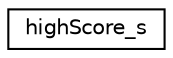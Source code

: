 digraph "Graphical Class Hierarchy"
{
 // LATEX_PDF_SIZE
  edge [fontname="Helvetica",fontsize="10",labelfontname="Helvetica",labelfontsize="10"];
  node [fontname="Helvetica",fontsize="10",shape=record];
  rankdir="LR";
  Node0 [label="highScore_s",height=0.2,width=0.4,color="black", fillcolor="white", style="filled",URL="$structhigh_score__s.html",tooltip=" "];
}

